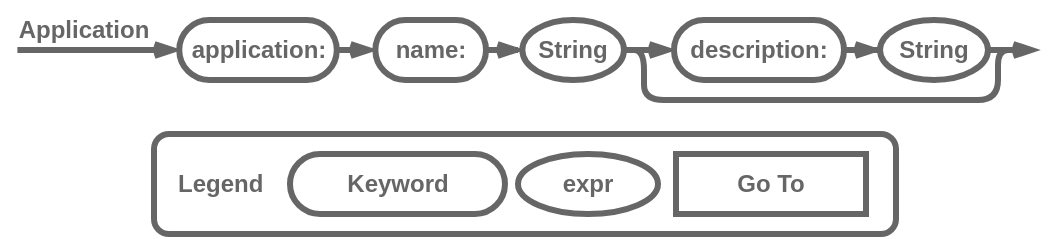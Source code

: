 <mxfile version="21.6.5" type="device">
  <diagram name="Page-1" id="lv2RBA-2qfxnkMvO_x3A">
    <mxGraphModel dx="1224" dy="1267" grid="1" gridSize="10" guides="1" tooltips="1" connect="1" arrows="1" fold="1" page="1" pageScale="1" pageWidth="850" pageHeight="1100" math="0" shadow="0">
      <root>
        <mxCell id="0" />
        <mxCell id="1" parent="0" />
        <mxCell id="4REqOIB7tcGAyymllORO-194" value="" style="group" parent="1" vertex="1" connectable="0">
          <mxGeometry x="1001.69" y="349" width="510.31" height="117" as="geometry" />
        </mxCell>
        <mxCell id="MEt0MIwIxQcFvyBTdbw6-34" style="edgeStyle=orthogonalEdgeStyle;shape=connector;curved=0;rounded=0;orthogonalLoop=1;jettySize=auto;html=1;exitX=0;exitY=0.5;exitDx=0;exitDy=0;labelBackgroundColor=default;strokeColor=#666666;strokeWidth=3;align=center;verticalAlign=middle;fontFamily=Helvetica;fontSize=11;fontColor=default;endArrow=none;endFill=0;startArrow=openThin;startFill=0;" parent="4REqOIB7tcGAyymllORO-194" source="MEt0MIwIxQcFvyBTdbw6-35" edge="1">
          <mxGeometry relative="1" as="geometry">
            <mxPoint y="25" as="targetPoint" />
          </mxGeometry>
        </mxCell>
        <mxCell id="MEt0MIwIxQcFvyBTdbw6-35" value="&lt;b style=&quot;border-color: var(--border-color);&quot;&gt;&lt;font style=&quot;border-color: var(--border-color);&quot; color=&quot;#666666&quot;&gt;application:&lt;/font&gt;&lt;/b&gt;" style="rounded=1;whiteSpace=wrap;html=1;strokeColor=#666666;fontFamily=Helvetica;fontSize=12;fontColor=#143642;fillColor=#ffffff;arcSize=50;fontStyle=0;shadow=0;labelBackgroundColor=none;align=center;verticalAlign=middle;strokeWidth=3;" parent="4REqOIB7tcGAyymllORO-194" vertex="1">
          <mxGeometry x="80.94" y="10" width="78.76" height="30" as="geometry" />
        </mxCell>
        <mxCell id="MEt0MIwIxQcFvyBTdbw6-36" style="edgeStyle=orthogonalEdgeStyle;shape=connector;curved=0;rounded=0;orthogonalLoop=1;jettySize=auto;html=1;exitX=1;exitY=0.5;exitDx=0;exitDy=0;labelBackgroundColor=default;strokeColor=#666666;strokeWidth=3;align=center;verticalAlign=middle;fontFamily=Helvetica;fontSize=11;fontColor=default;endArrow=openThin;endFill=0;" parent="4REqOIB7tcGAyymllORO-194" source="MEt0MIwIxQcFvyBTdbw6-46" edge="1">
          <mxGeometry relative="1" as="geometry">
            <mxPoint x="510.31" y="25" as="targetPoint" />
            <mxPoint x="496.31" y="25" as="sourcePoint" />
            <Array as="points" />
          </mxGeometry>
        </mxCell>
        <mxCell id="MEt0MIwIxQcFvyBTdbw6-37" value="&lt;b style=&quot;border-color: var(--border-color); color: rgb(51, 51, 51);&quot;&gt;&lt;font style=&quot;border-color: var(--border-color);&quot; color=&quot;#666666&quot;&gt;name:&lt;/font&gt;&lt;/b&gt;" style="rounded=1;whiteSpace=wrap;html=1;strokeColor=#666666;fontFamily=Helvetica;fontSize=12;fontColor=#143642;fillColor=#ffffff;arcSize=50;fontStyle=0;shadow=0;labelBackgroundColor=none;verticalAlign=middle;strokeWidth=3;" parent="4REqOIB7tcGAyymllORO-194" vertex="1">
          <mxGeometry x="179" y="10" width="55.31" height="30" as="geometry" />
        </mxCell>
        <mxCell id="MEt0MIwIxQcFvyBTdbw6-38" style="edgeStyle=orthogonalEdgeStyle;shape=connector;curved=0;rounded=0;orthogonalLoop=1;jettySize=auto;html=1;exitX=1;exitY=0.5;exitDx=0;exitDy=0;labelBackgroundColor=default;strokeColor=#666666;strokeWidth=3;align=center;verticalAlign=middle;fontFamily=Helvetica;fontSize=11;fontColor=default;endArrow=openThin;endFill=0;" parent="4REqOIB7tcGAyymllORO-194" source="MEt0MIwIxQcFvyBTdbw6-35" target="MEt0MIwIxQcFvyBTdbw6-37" edge="1">
          <mxGeometry relative="1" as="geometry">
            <Array as="points">
              <mxPoint x="190.31" y="25" />
              <mxPoint x="190.31" y="25" />
            </Array>
          </mxGeometry>
        </mxCell>
        <mxCell id="MEt0MIwIxQcFvyBTdbw6-39" value="&lt;font size=&quot;1&quot; color=&quot;#666666&quot;&gt;&lt;b style=&quot;font-size: 12px;&quot;&gt;Application&lt;/b&gt;&lt;/font&gt;" style="text;html=1;strokeColor=none;fillColor=none;align=center;verticalAlign=middle;whiteSpace=wrap;rounded=0;fontSize=11;fontFamily=Helvetica;fontColor=#333333;" parent="4REqOIB7tcGAyymllORO-194" vertex="1">
          <mxGeometry x="3.7" width="60" height="30" as="geometry" />
        </mxCell>
        <mxCell id="MEt0MIwIxQcFvyBTdbw6-42" value="" style="edgeStyle=orthogonalEdgeStyle;shape=connector;curved=0;rounded=0;orthogonalLoop=1;jettySize=auto;html=1;exitX=1;exitY=0.5;exitDx=0;exitDy=0;labelBackgroundColor=default;strokeColor=#666666;strokeWidth=3;align=center;verticalAlign=middle;fontFamily=Helvetica;fontSize=11;fontColor=default;endArrow=openThin;endFill=0;" parent="4REqOIB7tcGAyymllORO-194" source="MEt0MIwIxQcFvyBTdbw6-37" target="MEt0MIwIxQcFvyBTdbw6-41" edge="1">
          <mxGeometry relative="1" as="geometry">
            <mxPoint x="510" y="25" as="targetPoint" />
            <mxPoint x="250.31" y="25" as="sourcePoint" />
            <Array as="points">
              <mxPoint x="250.31" y="25" />
              <mxPoint x="250.31" y="25" />
            </Array>
          </mxGeometry>
        </mxCell>
        <mxCell id="MEt0MIwIxQcFvyBTdbw6-45" style="edgeStyle=orthogonalEdgeStyle;shape=connector;curved=0;rounded=1;orthogonalLoop=1;jettySize=auto;html=1;labelBackgroundColor=default;strokeColor=#666666;strokeWidth=3;align=center;verticalAlign=middle;fontFamily=Helvetica;fontSize=11;fontColor=default;endArrow=none;endFill=0;" parent="4REqOIB7tcGAyymllORO-194" source="MEt0MIwIxQcFvyBTdbw6-41" edge="1">
          <mxGeometry relative="1" as="geometry">
            <mxPoint x="500.31" y="25" as="targetPoint" />
            <Array as="points">
              <mxPoint x="313.31" y="25" />
              <mxPoint x="313.31" y="50" />
              <mxPoint x="490.31" y="50" />
              <mxPoint x="490.31" y="25" />
            </Array>
          </mxGeometry>
        </mxCell>
        <mxCell id="MEt0MIwIxQcFvyBTdbw6-41" value="&lt;b style=&quot;border-color: var(--border-color); color: rgb(51, 51, 51);&quot;&gt;&lt;font style=&quot;border-color: var(--border-color);&quot; color=&quot;#666666&quot;&gt;String&lt;/font&gt;&lt;/b&gt;" style="ellipse;whiteSpace=wrap;html=1;rounded=1;labelBackgroundColor=none;strokeColor=#666666;fontFamily=Helvetica;fontSize=12;fontColor=default;fillColor=default;container=0;strokeWidth=3;" parent="4REqOIB7tcGAyymllORO-194" vertex="1">
          <mxGeometry x="252.48" y="10" width="50.83" height="30" as="geometry" />
        </mxCell>
        <mxCell id="MEt0MIwIxQcFvyBTdbw6-44" value="" style="edgeStyle=orthogonalEdgeStyle;shape=connector;curved=0;rounded=0;orthogonalLoop=1;jettySize=auto;html=1;exitX=1;exitY=0.5;exitDx=0;exitDy=0;labelBackgroundColor=default;strokeColor=#666666;strokeWidth=3;align=center;verticalAlign=middle;fontFamily=Helvetica;fontSize=11;fontColor=default;endArrow=openThin;endFill=0;" parent="4REqOIB7tcGAyymllORO-194" source="MEt0MIwIxQcFvyBTdbw6-41" target="MEt0MIwIxQcFvyBTdbw6-43" edge="1">
          <mxGeometry relative="1" as="geometry">
            <mxPoint x="510" y="25" as="targetPoint" />
            <mxPoint x="320.31" y="25" as="sourcePoint" />
            <Array as="points">
              <mxPoint x="320.31" y="25" />
              <mxPoint x="320.31" y="25" />
            </Array>
          </mxGeometry>
        </mxCell>
        <mxCell id="MEt0MIwIxQcFvyBTdbw6-43" value="&lt;b style=&quot;border-color: var(--border-color); color: rgb(51, 51, 51);&quot;&gt;&lt;font style=&quot;border-color: var(--border-color);&quot; color=&quot;#666666&quot;&gt;description:&lt;/font&gt;&lt;/b&gt;" style="rounded=1;whiteSpace=wrap;html=1;strokeColor=#666666;fontFamily=Helvetica;fontSize=12;fontColor=#143642;fillColor=#ffffff;arcSize=50;fontStyle=0;shadow=0;labelBackgroundColor=none;verticalAlign=middle;strokeWidth=3;" parent="4REqOIB7tcGAyymllORO-194" vertex="1">
          <mxGeometry x="328.31" y="10" width="85" height="30" as="geometry" />
        </mxCell>
        <mxCell id="MEt0MIwIxQcFvyBTdbw6-47" value="" style="edgeStyle=orthogonalEdgeStyle;shape=connector;curved=0;rounded=0;orthogonalLoop=1;jettySize=auto;html=1;exitX=1;exitY=0.5;exitDx=0;exitDy=0;labelBackgroundColor=default;strokeColor=#666666;strokeWidth=3;align=center;verticalAlign=middle;fontFamily=Helvetica;fontSize=11;fontColor=default;endArrow=openThin;endFill=0;" parent="4REqOIB7tcGAyymllORO-194" source="MEt0MIwIxQcFvyBTdbw6-43" target="MEt0MIwIxQcFvyBTdbw6-46" edge="1">
          <mxGeometry relative="1" as="geometry">
            <mxPoint x="510" y="25" as="targetPoint" />
            <mxPoint x="430.31" y="25" as="sourcePoint" />
            <Array as="points">
              <mxPoint x="430.31" y="25" />
              <mxPoint x="430.31" y="25" />
            </Array>
          </mxGeometry>
        </mxCell>
        <mxCell id="MEt0MIwIxQcFvyBTdbw6-46" value="&lt;b style=&quot;border-color: var(--border-color); color: rgb(51, 51, 51);&quot;&gt;&lt;font style=&quot;border-color: var(--border-color);&quot; color=&quot;#666666&quot;&gt;String&lt;/font&gt;&lt;/b&gt;" style="ellipse;whiteSpace=wrap;html=1;rounded=1;labelBackgroundColor=none;strokeColor=#666666;fontFamily=Helvetica;fontSize=12;fontColor=default;fillColor=default;container=0;strokeWidth=3;" parent="4REqOIB7tcGAyymllORO-194" vertex="1">
          <mxGeometry x="431.31" y="10" width="54" height="30" as="geometry" />
        </mxCell>
        <mxCell id="4REqOIB7tcGAyymllORO-35" value="" style="group" parent="4REqOIB7tcGAyymllORO-194" vertex="1" connectable="0">
          <mxGeometry x="68.31" y="67" width="371" height="50" as="geometry" />
        </mxCell>
        <mxCell id="4REqOIB7tcGAyymllORO-36" value="&lt;b style=&quot;border-color: var(--border-color); color: rgb(51, 51, 51); font-family: Helvetica; text-align: center;&quot;&gt;&lt;font style=&quot;border-color: var(--border-color);&quot; color=&quot;#666666&quot;&gt;&amp;nbsp; &amp;nbsp;Legend&lt;/font&gt;&lt;/b&gt;" style="text;html=1;align=left;verticalAlign=middle;whiteSpace=wrap;rounded=1;fontFamily=Courier New;perimeterSpacing=6;shadow=0;fillColor=#ffffff;fontColor=#143642;strokeColor=#666666;labelBackgroundColor=none;container=0;strokeWidth=3;" parent="4REqOIB7tcGAyymllORO-35" vertex="1">
          <mxGeometry width="371" height="50" as="geometry" />
        </mxCell>
        <mxCell id="4REqOIB7tcGAyymllORO-37" value="&lt;b style=&quot;border-color: var(--border-color); color: rgb(51, 51, 51);&quot;&gt;&lt;font style=&quot;border-color: var(--border-color);&quot; color=&quot;#666666&quot;&gt;expr&lt;/font&gt;&lt;/b&gt;" style="ellipse;whiteSpace=wrap;html=1;rounded=1;labelBackgroundColor=none;strokeColor=#666666;fontFamily=Helvetica;fontSize=12;fontColor=default;fillColor=default;container=0;strokeWidth=3;" parent="4REqOIB7tcGAyymllORO-35" vertex="1">
          <mxGeometry x="182" y="10" width="70" height="30" as="geometry" />
        </mxCell>
        <mxCell id="4REqOIB7tcGAyymllORO-38" value="&lt;p&gt;&lt;b style=&quot;border-color: var(--border-color); color: rgb(51, 51, 51);&quot;&gt;&lt;font style=&quot;border-color: var(--border-color);&quot; color=&quot;#666666&quot;&gt;Keyword&lt;/font&gt;&lt;/b&gt;&lt;br&gt;&lt;/p&gt;" style="rounded=1;whiteSpace=wrap;html=1;arcSize=50;fontStyle=0;fillColor=#ffffff;strokeColor=#666666;labelBackgroundColor=none;fontColor=#143642;container=0;strokeWidth=3;" parent="4REqOIB7tcGAyymllORO-35" vertex="1">
          <mxGeometry x="67.996" y="10" width="107.5" height="30" as="geometry" />
        </mxCell>
        <mxCell id="4REqOIB7tcGAyymllORO-39" value="&lt;b style=&quot;border-color: var(--border-color); color: rgb(51, 51, 51);&quot;&gt;&lt;font style=&quot;border-color: var(--border-color);&quot; color=&quot;#666666&quot;&gt;Go To&lt;/font&gt;&lt;/b&gt;" style="rounded=1;whiteSpace=wrap;html=1;strokeColor=#666666;fontFamily=Helvetica;fontSize=12;fontColor=#143642;fillColor=#FFFFFF;arcSize=0;fontStyle=0;shadow=0;labelBackgroundColor=none;container=0;strokeWidth=3;" parent="4REqOIB7tcGAyymllORO-35" vertex="1">
          <mxGeometry x="261.005" y="10" width="95" height="30" as="geometry" />
        </mxCell>
      </root>
    </mxGraphModel>
  </diagram>
</mxfile>
